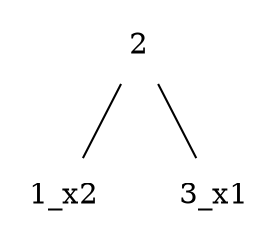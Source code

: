graph {
	i2 [shape=none, label="2"]
	i2 -- i1x2
	i1x2 [shape=none, label="1_x2"]
	i2 -- i3x1
	i3x1 [shape=none, label="3_x1"]
}
